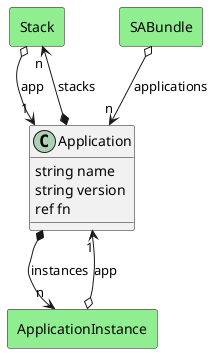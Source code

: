 @startuml

class "Application" as Model {
 string name
 string version
 ref fn

 
}

rectangle "Stack" as Stack #lightblue {
}

Model *--> "n" Stack : stacks


rectangle "ApplicationInstance" as ApplicationInstance #lightblue {
}

Model *--> "n" ApplicationInstance : instances




    rectangle "ApplicationInstance" as ApplicationInstance #lightgreen {
    }
    
        ApplicationInstance   o--> "1" Model : "app"
    
    rectangle "Stack" as Stack #lightgreen {
    }
    
        Stack   o--> "1" Model : "app"
    
    rectangle "SABundle" as SABundle #lightgreen {
    }
    
        SABundle   o--> "n" Model : "applications"
    

@enduml
